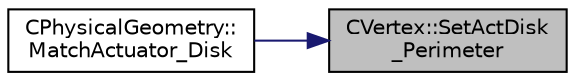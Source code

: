 digraph "CVertex::SetActDisk_Perimeter"
{
 // LATEX_PDF_SIZE
  edge [fontname="Helvetica",fontsize="10",labelfontname="Helvetica",labelfontsize="10"];
  node [fontname="Helvetica",fontsize="10",shape=record];
  rankdir="RL";
  Node1 [label="CVertex::SetActDisk\l_Perimeter",height=0.2,width=0.4,color="black", fillcolor="grey75", style="filled", fontcolor="black",tooltip=" "];
  Node1 -> Node2 [dir="back",color="midnightblue",fontsize="10",style="solid",fontname="Helvetica"];
  Node2 [label="CPhysicalGeometry::\lMatchActuator_Disk",height=0.2,width=0.4,color="black", fillcolor="white", style="filled",URL="$classCPhysicalGeometry.html#a8a6b2f467c300acd26f6ed89f4090e72",tooltip="Mach the near field boundary condition."];
}
